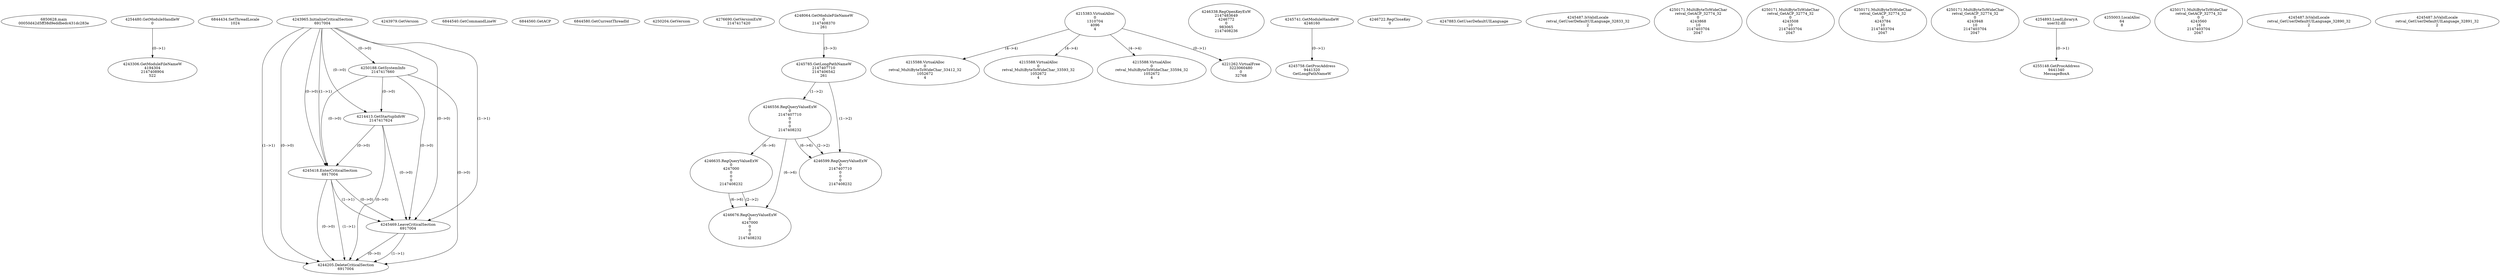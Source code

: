 // Global SCDG with merge call
digraph {
	0 [label="6850628.main
00050d42d5ff38d9eddbedc431dc283e"]
	1 [label="4254480.GetModuleHandleW
0"]
	2 [label="6844434.SetThreadLocale
1024"]
	3 [label="4243965.InitializeCriticalSection
6917004"]
	4 [label="4243979.GetVersion
"]
	5 [label="4250188.GetSystemInfo
2147417660"]
	3 -> 5 [label="(0-->0)"]
	6 [label="6844540.GetCommandLineW
"]
	7 [label="4214413.GetStartupInfoW
2147417624"]
	3 -> 7 [label="(0-->0)"]
	5 -> 7 [label="(0-->0)"]
	8 [label="6844560.GetACP
"]
	9 [label="6844580.GetCurrentThreadId
"]
	10 [label="4250204.GetVersion
"]
	11 [label="4276690.GetVersionExW
2147417420"]
	12 [label="4243306.GetModuleFileNameW
4194304
2147408904
522"]
	1 -> 12 [label="(0-->1)"]
	13 [label="4248064.GetModuleFileNameW
0
2147408370
261"]
	14 [label="4215383.VirtualAlloc
0
1310704
4096
4"]
	15 [label="4246338.RegOpenKeyExW
2147483649
4246772
0
983065
2147408236"]
	16 [label="4245741.GetModuleHandleW
4246160"]
	17 [label="4245758.GetProcAddress
9441320
GetLongPathNameW"]
	16 -> 17 [label="(0-->1)"]
	18 [label="4245785.GetLongPathNameW
2147407710
2147406542
261"]
	13 -> 18 [label="(3-->3)"]
	19 [label="4246556.RegQueryValueExW
0
2147407710
0
0
0
2147408232"]
	18 -> 19 [label="(1-->2)"]
	20 [label="4246599.RegQueryValueExW
0
2147407710
0
0
0
2147408232"]
	18 -> 20 [label="(1-->2)"]
	19 -> 20 [label="(2-->2)"]
	19 -> 20 [label="(6-->6)"]
	21 [label="4246722.RegCloseKey
0"]
	22 [label="4247883.GetUserDefaultUILanguage
"]
	23 [label="4245418.EnterCriticalSection
6917004"]
	3 -> 23 [label="(1-->1)"]
	3 -> 23 [label="(0-->0)"]
	5 -> 23 [label="(0-->0)"]
	7 -> 23 [label="(0-->0)"]
	24 [label="4245469.LeaveCriticalSection
6917004"]
	3 -> 24 [label="(1-->1)"]
	23 -> 24 [label="(1-->1)"]
	3 -> 24 [label="(0-->0)"]
	5 -> 24 [label="(0-->0)"]
	7 -> 24 [label="(0-->0)"]
	23 -> 24 [label="(0-->0)"]
	25 [label="4245487.IsValidLocale
retval_GetUserDefaultUILanguage_32833_32
2"]
	26 [label="4250171.MultiByteToWideChar
retval_GetACP_32774_32
0
4243868
10
2147403704
2047"]
	27 [label="4215588.VirtualAlloc
0
retval_MultiByteToWideChar_33412_32
1052672
4"]
	14 -> 27 [label="(4-->4)"]
	28 [label="4250171.MultiByteToWideChar
retval_GetACP_32774_32
0
4243508
10
2147403704
2047"]
	29 [label="4215588.VirtualAlloc
0
retval_MultiByteToWideChar_33593_32
1052672
4"]
	14 -> 29 [label="(4-->4)"]
	30 [label="4250171.MultiByteToWideChar
retval_GetACP_32774_32
0
4243784
10
2147403704
2047"]
	31 [label="4215588.VirtualAlloc
0
retval_MultiByteToWideChar_33594_32
1052672
4"]
	14 -> 31 [label="(4-->4)"]
	32 [label="4250171.MultiByteToWideChar
retval_GetACP_32774_32
0
4243948
10
2147403704
2047"]
	33 [label="4254893.LoadLibraryA
user32.dll"]
	34 [label="4255003.LocalAlloc
64
8"]
	35 [label="4255148.GetProcAddress
9441340
MessageBoxA"]
	33 -> 35 [label="(0-->1)"]
	36 [label="4244205.DeleteCriticalSection
6917004"]
	3 -> 36 [label="(1-->1)"]
	23 -> 36 [label="(1-->1)"]
	24 -> 36 [label="(1-->1)"]
	3 -> 36 [label="(0-->0)"]
	5 -> 36 [label="(0-->0)"]
	7 -> 36 [label="(0-->0)"]
	23 -> 36 [label="(0-->0)"]
	24 -> 36 [label="(0-->0)"]
	37 [label="4221262.VirtualFree
3223060480
0
32768"]
	14 -> 37 [label="(0-->1)"]
	38 [label="4250171.MultiByteToWideChar
retval_GetACP_32774_32
0
4243560
16
2147403704
2047"]
	39 [label="4246635.RegQueryValueExW
0
4247000
0
0
0
2147408232"]
	19 -> 39 [label="(6-->6)"]
	40 [label="4246676.RegQueryValueExW
0
4247000
0
0
0
2147408232"]
	39 -> 40 [label="(2-->2)"]
	19 -> 40 [label="(6-->6)"]
	39 -> 40 [label="(6-->6)"]
	41 [label="4245487.IsValidLocale
retval_GetUserDefaultUILanguage_32890_32
2"]
	42 [label="4245487.IsValidLocale
retval_GetUserDefaultUILanguage_32891_32
2"]
}
